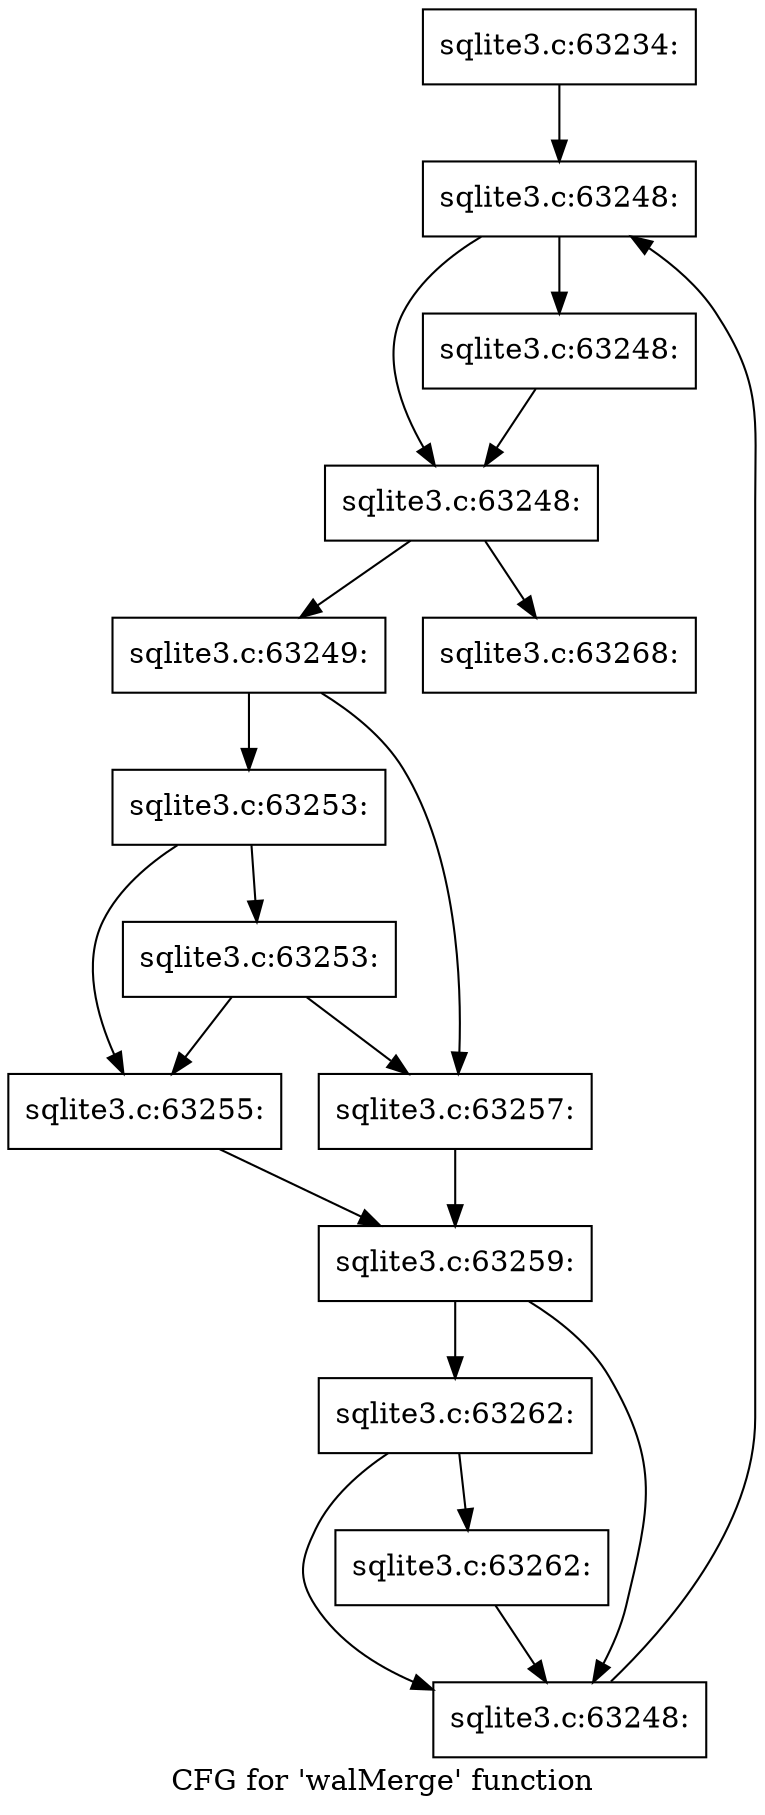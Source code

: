 digraph "CFG for 'walMerge' function" {
	label="CFG for 'walMerge' function";

	Node0x55c0f76b8a80 [shape=record,label="{sqlite3.c:63234:}"];
	Node0x55c0f76b8a80 -> Node0x55c0f76bd020;
	Node0x55c0f76bd020 [shape=record,label="{sqlite3.c:63248:}"];
	Node0x55c0f76bd020 -> Node0x55c0f76bd200;
	Node0x55c0f76bd020 -> Node0x55c0f76bd250;
	Node0x55c0f76bd250 [shape=record,label="{sqlite3.c:63248:}"];
	Node0x55c0f76bd250 -> Node0x55c0f76bd200;
	Node0x55c0f76bd200 [shape=record,label="{sqlite3.c:63248:}"];
	Node0x55c0f76bd200 -> Node0x55c0f76bd8e0;
	Node0x55c0f76bd200 -> Node0x55c0f76bd180;
	Node0x55c0f76bd8e0 [shape=record,label="{sqlite3.c:63249:}"];
	Node0x55c0f76bd8e0 -> Node0x55c0f76be150;
	Node0x55c0f76bd8e0 -> Node0x55c0f76be100;
	Node0x55c0f76be150 [shape=record,label="{sqlite3.c:63253:}"];
	Node0x55c0f76be150 -> Node0x55c0f76be060;
	Node0x55c0f76be150 -> Node0x55c0f76be4f0;
	Node0x55c0f76be4f0 [shape=record,label="{sqlite3.c:63253:}"];
	Node0x55c0f76be4f0 -> Node0x55c0f76be060;
	Node0x55c0f76be4f0 -> Node0x55c0f76be100;
	Node0x55c0f76be060 [shape=record,label="{sqlite3.c:63255:}"];
	Node0x55c0f76be060 -> Node0x55c0f76be0b0;
	Node0x55c0f76be100 [shape=record,label="{sqlite3.c:63257:}"];
	Node0x55c0f76be100 -> Node0x55c0f76be0b0;
	Node0x55c0f76be0b0 [shape=record,label="{sqlite3.c:63259:}"];
	Node0x55c0f76be0b0 -> Node0x55c0f76c09b0;
	Node0x55c0f76be0b0 -> Node0x55c0f76c0960;
	Node0x55c0f76c09b0 [shape=record,label="{sqlite3.c:63262:}"];
	Node0x55c0f76c09b0 -> Node0x55c0f76c0910;
	Node0x55c0f76c09b0 -> Node0x55c0f76c0960;
	Node0x55c0f76c0910 [shape=record,label="{sqlite3.c:63262:}"];
	Node0x55c0f76c0910 -> Node0x55c0f76c0960;
	Node0x55c0f76c0960 [shape=record,label="{sqlite3.c:63248:}"];
	Node0x55c0f76c0960 -> Node0x55c0f76bd020;
	Node0x55c0f76bd180 [shape=record,label="{sqlite3.c:63268:}"];
}
